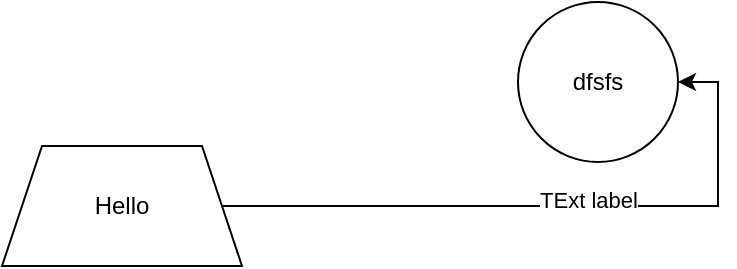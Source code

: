 <mxfile version="24.7.6">
  <diagram name="Strona-1" id="unGjoMJOdNWIN70D5i5L">
    <mxGraphModel dx="1035" dy="683" grid="0" gridSize="10" guides="1" tooltips="1" connect="1" arrows="1" fold="1" page="1" pageScale="1" pageWidth="827" pageHeight="1169" math="0" shadow="0">
      <root>
        <mxCell id="0" />
        <mxCell id="1" parent="0" />
        <mxCell id="M_gm1hJ1ErPiGZ6KsoS2-3" value="" style="edgeStyle=orthogonalEdgeStyle;rounded=0;orthogonalLoop=1;jettySize=auto;html=1;entryX=1;entryY=0.5;entryDx=0;entryDy=0;" edge="1" parent="1" source="M_gm1hJ1ErPiGZ6KsoS2-1" target="M_gm1hJ1ErPiGZ6KsoS2-2">
          <mxGeometry relative="1" as="geometry" />
        </mxCell>
        <mxCell id="M_gm1hJ1ErPiGZ6KsoS2-4" value="TExt label" style="edgeLabel;html=1;align=center;verticalAlign=middle;resizable=0;points=[];" vertex="1" connectable="0" parent="M_gm1hJ1ErPiGZ6KsoS2-3">
          <mxGeometry x="0.109" y="3" relative="1" as="geometry">
            <mxPoint as="offset" />
          </mxGeometry>
        </mxCell>
        <mxCell id="M_gm1hJ1ErPiGZ6KsoS2-1" value="Hello" style="rounded=0;whiteSpace=wrap;html=1;shape=trapezoid;perimeter=trapezoidPerimeter;fixedSize=1;" vertex="1" parent="1">
          <mxGeometry x="200" y="260" width="120" height="60" as="geometry" />
        </mxCell>
        <mxCell id="M_gm1hJ1ErPiGZ6KsoS2-2" value="dfsfs" style="ellipse;whiteSpace=wrap;html=1;rounded=0;" vertex="1" parent="1">
          <mxGeometry x="458" y="188" width="80" height="80" as="geometry" />
        </mxCell>
      </root>
    </mxGraphModel>
  </diagram>
</mxfile>
